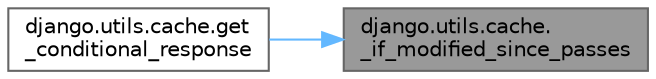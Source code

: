 digraph "django.utils.cache._if_modified_since_passes"
{
 // LATEX_PDF_SIZE
  bgcolor="transparent";
  edge [fontname=Helvetica,fontsize=10,labelfontname=Helvetica,labelfontsize=10];
  node [fontname=Helvetica,fontsize=10,shape=box,height=0.2,width=0.4];
  rankdir="RL";
  Node1 [id="Node000001",label="django.utils.cache.\l_if_modified_since_passes",height=0.2,width=0.4,color="gray40", fillcolor="grey60", style="filled", fontcolor="black",tooltip=" "];
  Node1 -> Node2 [id="edge1_Node000001_Node000002",dir="back",color="steelblue1",style="solid",tooltip=" "];
  Node2 [id="Node000002",label="django.utils.cache.get\l_conditional_response",height=0.2,width=0.4,color="grey40", fillcolor="white", style="filled",URL="$namespacedjango_1_1utils_1_1cache.html#aebd5e17d06f032dc671d30768d4ef5ae",tooltip=" "];
}
